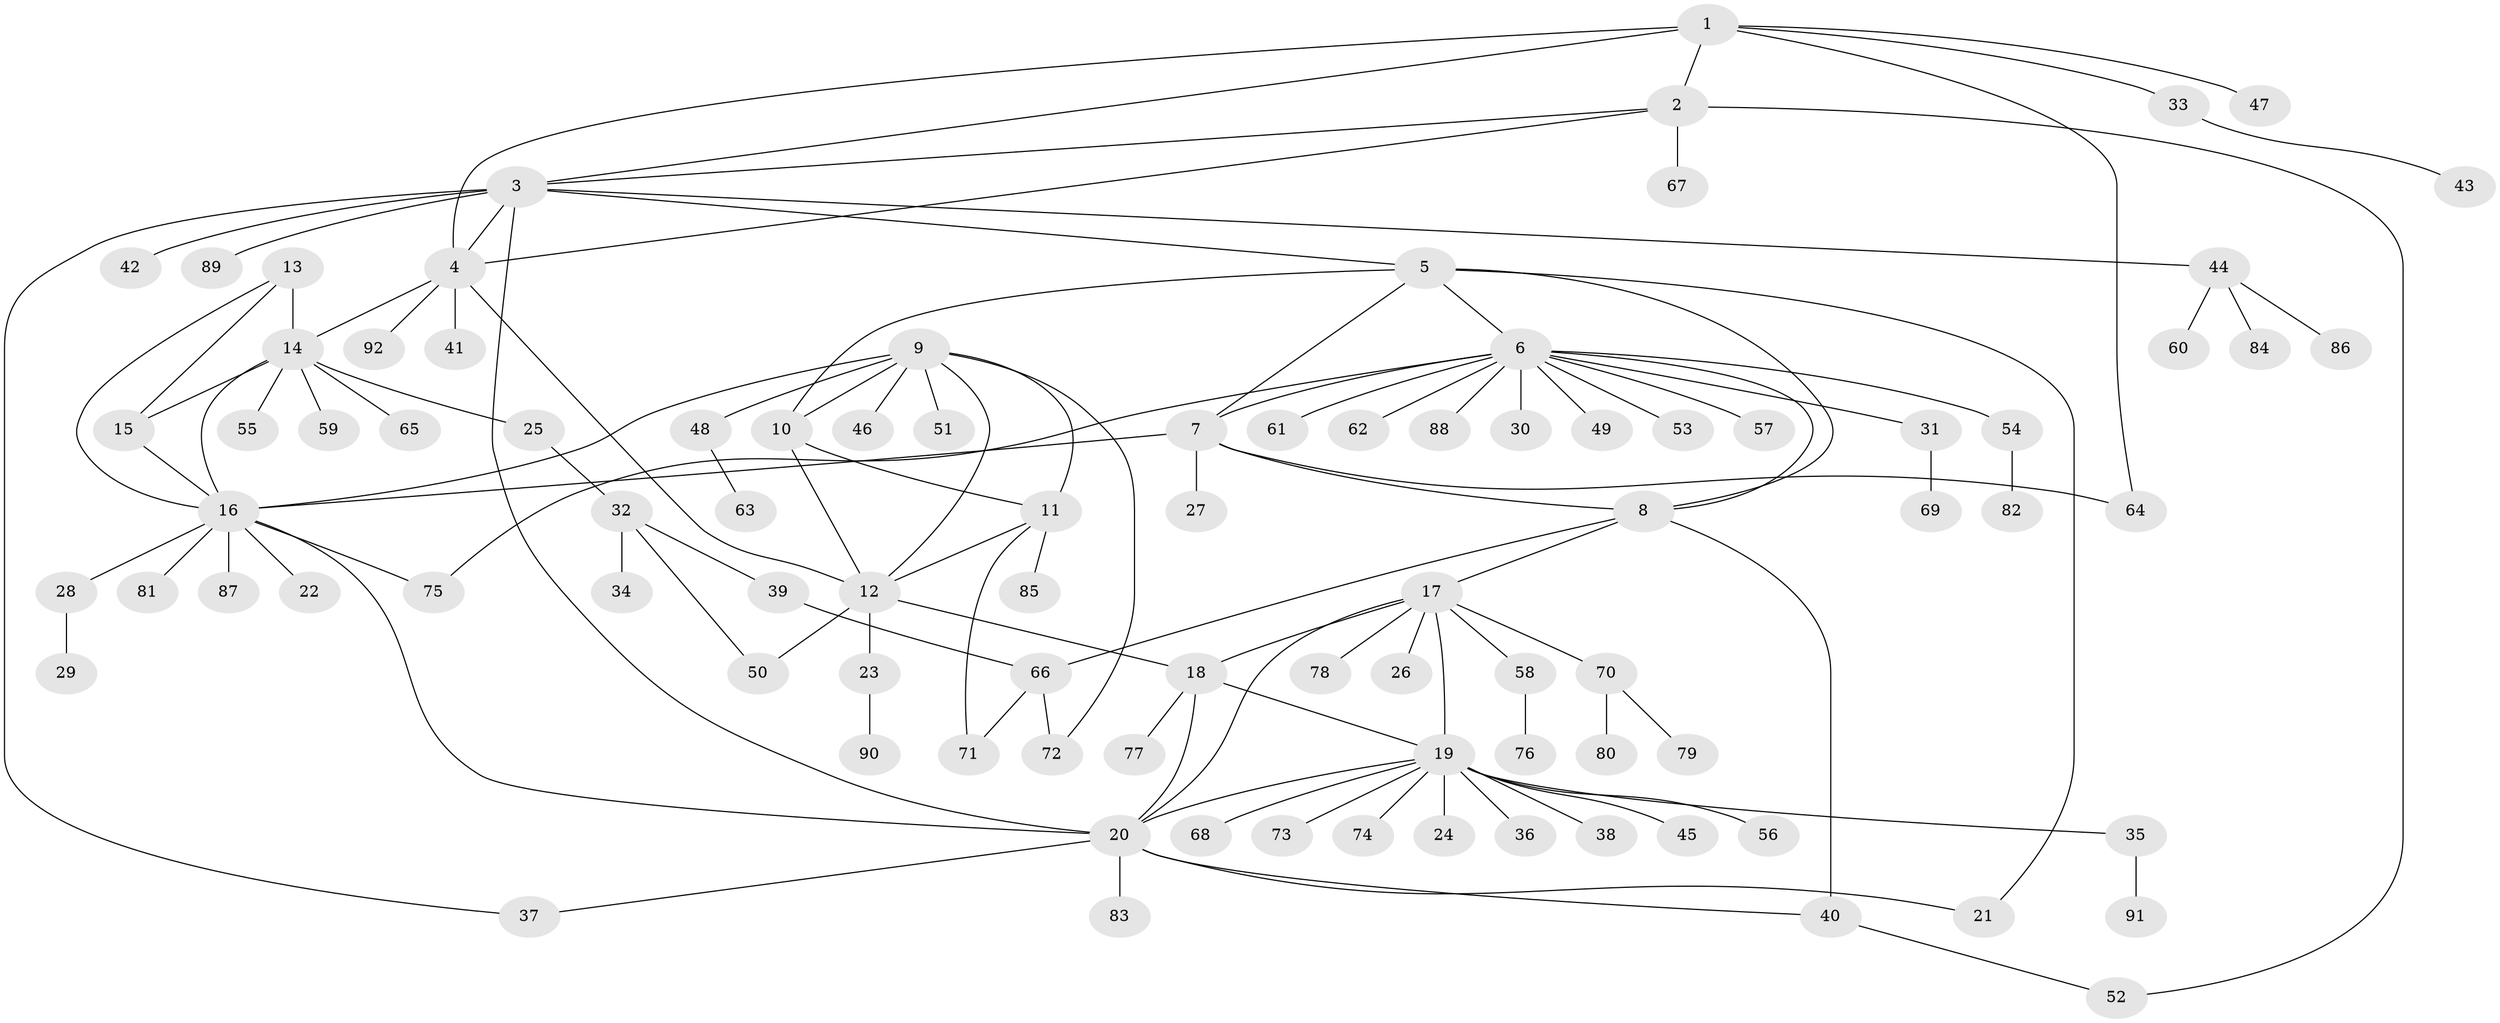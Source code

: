 // coarse degree distribution, {3: 0.027777777777777776, 1: 0.8888888888888888, 11: 0.027777777777777776, 6: 0.027777777777777776, 20: 0.027777777777777776}
// Generated by graph-tools (version 1.1) at 2025/57/03/04/25 21:57:53]
// undirected, 92 vertices, 122 edges
graph export_dot {
graph [start="1"]
  node [color=gray90,style=filled];
  1;
  2;
  3;
  4;
  5;
  6;
  7;
  8;
  9;
  10;
  11;
  12;
  13;
  14;
  15;
  16;
  17;
  18;
  19;
  20;
  21;
  22;
  23;
  24;
  25;
  26;
  27;
  28;
  29;
  30;
  31;
  32;
  33;
  34;
  35;
  36;
  37;
  38;
  39;
  40;
  41;
  42;
  43;
  44;
  45;
  46;
  47;
  48;
  49;
  50;
  51;
  52;
  53;
  54;
  55;
  56;
  57;
  58;
  59;
  60;
  61;
  62;
  63;
  64;
  65;
  66;
  67;
  68;
  69;
  70;
  71;
  72;
  73;
  74;
  75;
  76;
  77;
  78;
  79;
  80;
  81;
  82;
  83;
  84;
  85;
  86;
  87;
  88;
  89;
  90;
  91;
  92;
  1 -- 2;
  1 -- 3;
  1 -- 4;
  1 -- 33;
  1 -- 47;
  1 -- 64;
  2 -- 3;
  2 -- 4;
  2 -- 52;
  2 -- 67;
  3 -- 4;
  3 -- 5;
  3 -- 20;
  3 -- 37;
  3 -- 42;
  3 -- 44;
  3 -- 89;
  4 -- 12;
  4 -- 14;
  4 -- 41;
  4 -- 92;
  5 -- 6;
  5 -- 7;
  5 -- 8;
  5 -- 10;
  5 -- 21;
  6 -- 7;
  6 -- 8;
  6 -- 30;
  6 -- 31;
  6 -- 49;
  6 -- 53;
  6 -- 54;
  6 -- 57;
  6 -- 61;
  6 -- 62;
  6 -- 75;
  6 -- 88;
  7 -- 8;
  7 -- 16;
  7 -- 27;
  7 -- 64;
  8 -- 17;
  8 -- 40;
  8 -- 66;
  9 -- 10;
  9 -- 11;
  9 -- 12;
  9 -- 16;
  9 -- 46;
  9 -- 48;
  9 -- 51;
  9 -- 72;
  10 -- 11;
  10 -- 12;
  11 -- 12;
  11 -- 71;
  11 -- 85;
  12 -- 18;
  12 -- 23;
  12 -- 50;
  13 -- 14;
  13 -- 15;
  13 -- 16;
  14 -- 15;
  14 -- 16;
  14 -- 25;
  14 -- 55;
  14 -- 59;
  14 -- 65;
  15 -- 16;
  16 -- 20;
  16 -- 22;
  16 -- 28;
  16 -- 75;
  16 -- 81;
  16 -- 87;
  17 -- 18;
  17 -- 19;
  17 -- 20;
  17 -- 26;
  17 -- 58;
  17 -- 70;
  17 -- 78;
  18 -- 19;
  18 -- 20;
  18 -- 77;
  19 -- 20;
  19 -- 24;
  19 -- 35;
  19 -- 36;
  19 -- 38;
  19 -- 45;
  19 -- 56;
  19 -- 68;
  19 -- 73;
  19 -- 74;
  20 -- 21;
  20 -- 37;
  20 -- 40;
  20 -- 83;
  23 -- 90;
  25 -- 32;
  28 -- 29;
  31 -- 69;
  32 -- 34;
  32 -- 39;
  32 -- 50;
  33 -- 43;
  35 -- 91;
  39 -- 66;
  40 -- 52;
  44 -- 60;
  44 -- 84;
  44 -- 86;
  48 -- 63;
  54 -- 82;
  58 -- 76;
  66 -- 71;
  66 -- 72;
  70 -- 79;
  70 -- 80;
}
